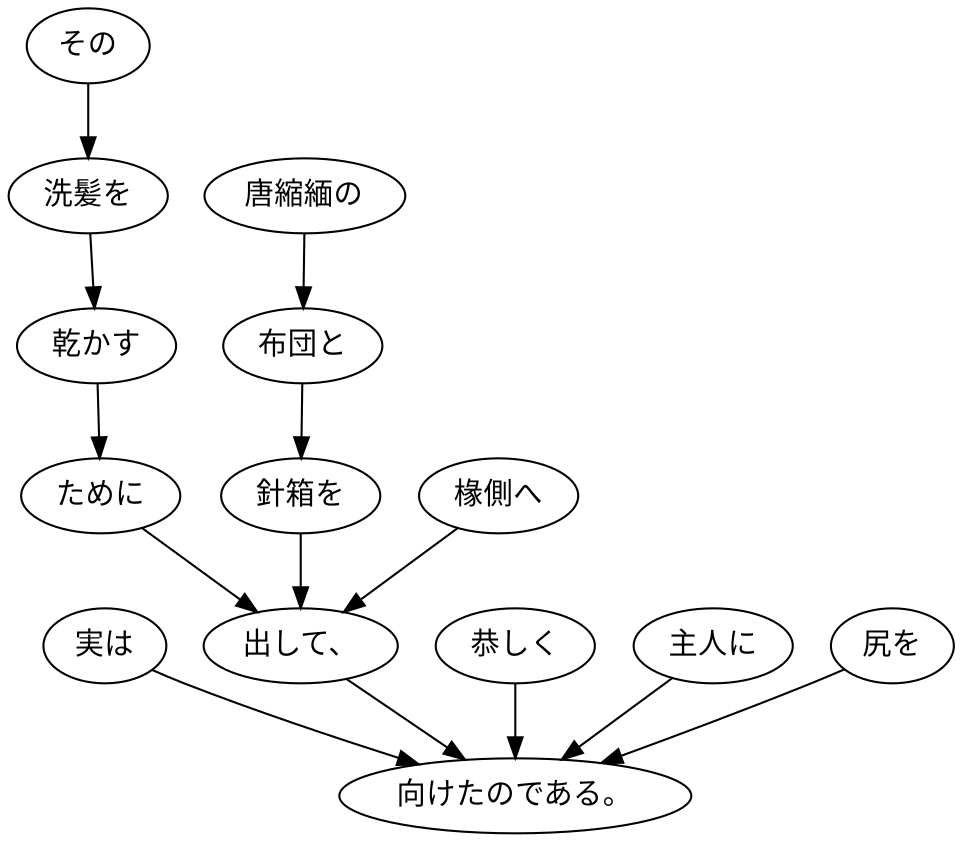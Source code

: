 digraph graph2220 {
	node0 [label="実は"];
	node1 [label="その"];
	node2 [label="洗髪を"];
	node3 [label="乾かす"];
	node4 [label="ために"];
	node5 [label="唐縮緬の"];
	node6 [label="布団と"];
	node7 [label="針箱を"];
	node8 [label="椽側へ"];
	node9 [label="出して、"];
	node10 [label="恭しく"];
	node11 [label="主人に"];
	node12 [label="尻を"];
	node13 [label="向けたのである。"];
	node0 -> node13;
	node1 -> node2;
	node2 -> node3;
	node3 -> node4;
	node4 -> node9;
	node5 -> node6;
	node6 -> node7;
	node7 -> node9;
	node8 -> node9;
	node9 -> node13;
	node10 -> node13;
	node11 -> node13;
	node12 -> node13;
}
